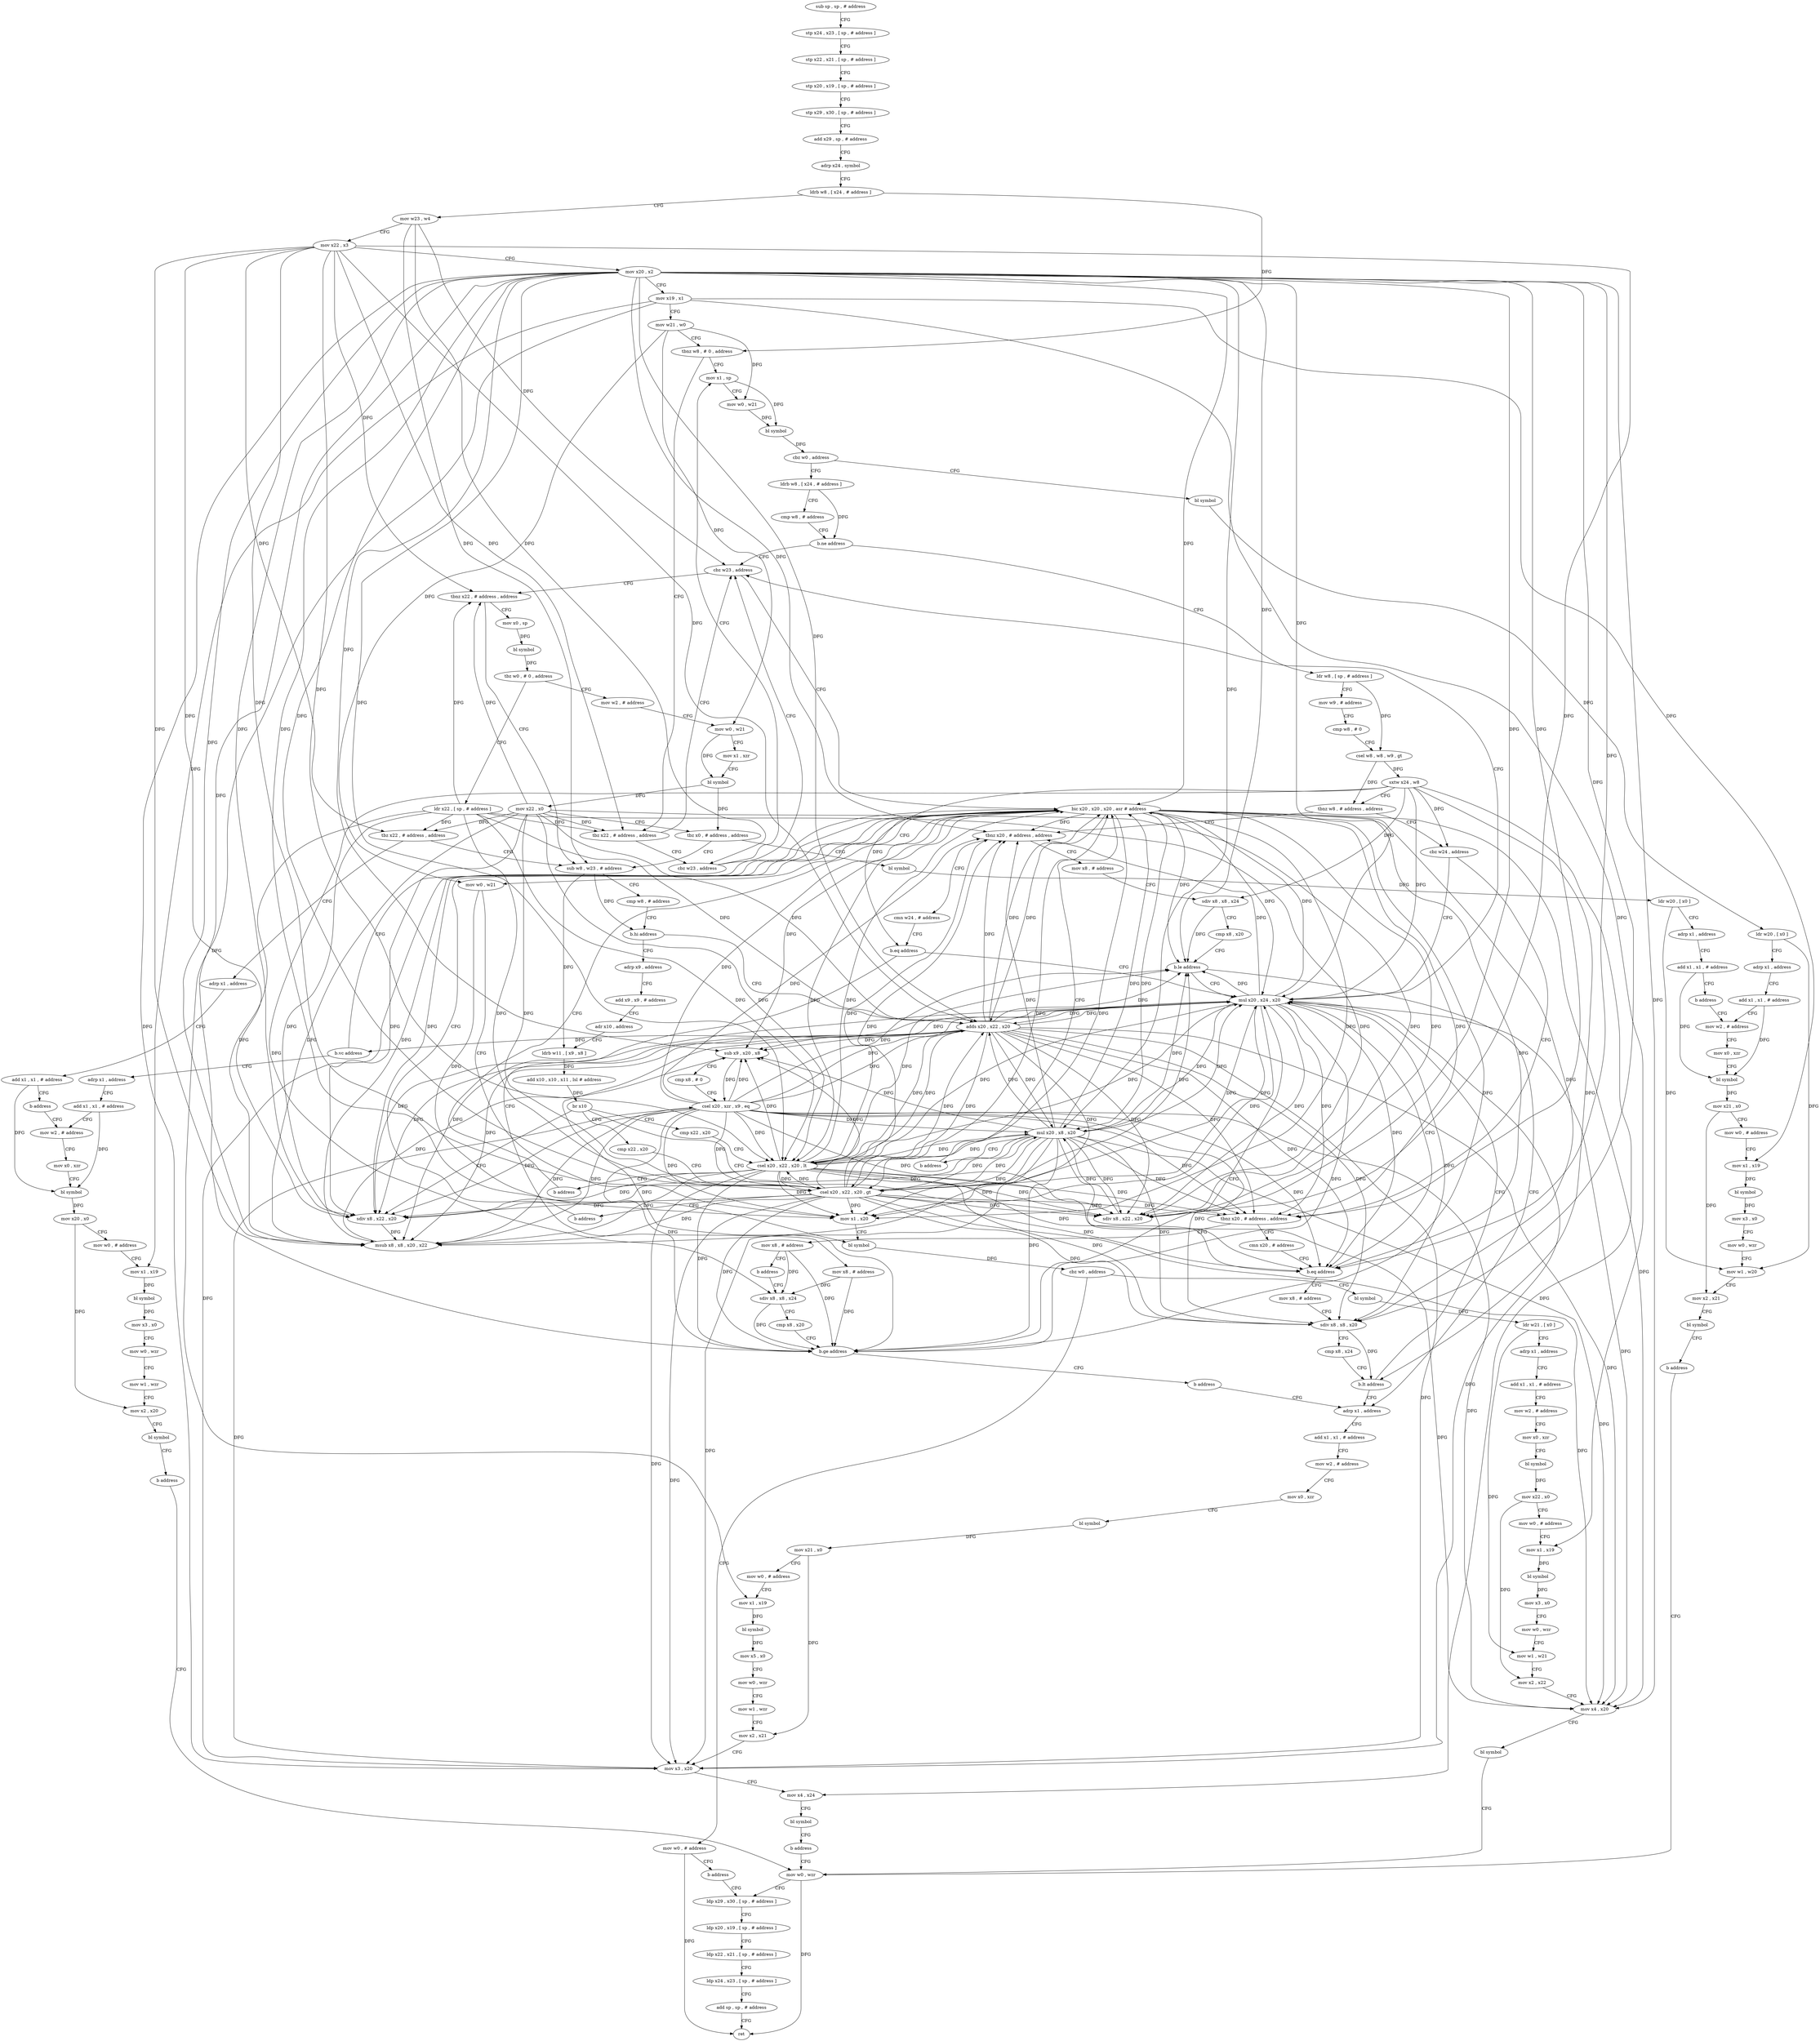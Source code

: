digraph "func" {
"4202184" [label = "sub sp , sp , # address" ]
"4202188" [label = "stp x24 , x23 , [ sp , # address ]" ]
"4202192" [label = "stp x22 , x21 , [ sp , # address ]" ]
"4202196" [label = "stp x20 , x19 , [ sp , # address ]" ]
"4202200" [label = "stp x29 , x30 , [ sp , # address ]" ]
"4202204" [label = "add x29 , sp , # address" ]
"4202208" [label = "adrp x24 , symbol" ]
"4202212" [label = "ldrb w8 , [ x24 , # address ]" ]
"4202216" [label = "mov w23 , w4" ]
"4202220" [label = "mov x22 , x3" ]
"4202224" [label = "mov x20 , x2" ]
"4202228" [label = "mov x19 , x1" ]
"4202232" [label = "mov w21 , w0" ]
"4202236" [label = "tbnz w8 , # 0 , address" ]
"4202248" [label = "mov x1 , sp" ]
"4202240" [label = "tbz x22 , # address , address" ]
"4202252" [label = "mov w0 , w21" ]
"4202256" [label = "bl symbol" ]
"4202260" [label = "cbz w0 , address" ]
"4202332" [label = "ldrb w8 , [ x24 , # address ]" ]
"4202264" [label = "bl symbol" ]
"4202444" [label = "cbz w23 , address" ]
"4202244" [label = "cbz w23 , address" ]
"4202336" [label = "cmp w8 , # address" ]
"4202340" [label = "b.ne address" ]
"4202344" [label = "ldr w8 , [ sp , # address ]" ]
"4202268" [label = "ldr w20 , [ x0 ]" ]
"4202272" [label = "adrp x1 , address" ]
"4202276" [label = "add x1 , x1 , # address" ]
"4202280" [label = "mov w2 , # address" ]
"4202688" [label = "bic x20 , x20 , x20 , asr # address" ]
"4202448" [label = "tbnz x22 , # address , address" ]
"4202348" [label = "mov w9 , # address" ]
"4202352" [label = "cmp w8 , # 0" ]
"4202356" [label = "csel w8 , w8 , w9 , gt" ]
"4202360" [label = "sxtw x24 , w8" ]
"4202364" [label = "tbnz w8 , # address , address" ]
"4202384" [label = "tbnz x20 , # address , address" ]
"4202368" [label = "cbz w24 , address" ]
"4202776" [label = "mov w0 , wzr" ]
"4202780" [label = "ldp x29 , x30 , [ sp , # address ]" ]
"4202692" [label = "mov w0 , w21" ]
"4202696" [label = "mov x1 , x20" ]
"4202700" [label = "bl symbol" ]
"4202704" [label = "cbz w0 , address" ]
"4202804" [label = "mov w0 , # address" ]
"4202708" [label = "bl symbol" ]
"4202500" [label = "mov x0 , sp" ]
"4202452" [label = "sub w8 , w23 , # address" ]
"4202812" [label = "mov x8 , # address" ]
"4202388" [label = "cmn w24 , # address" ]
"4202440" [label = "mul x20 , x24 , x20" ]
"4202372" [label = "tbnz x20 , # address , address" ]
"4202808" [label = "b address" ]
"4202712" [label = "ldr w21 , [ x0 ]" ]
"4202716" [label = "adrp x1 , address" ]
"4202720" [label = "add x1 , x1 , # address" ]
"4202724" [label = "mov w2 , # address" ]
"4202728" [label = "mov x0 , xzr" ]
"4202732" [label = "bl symbol" ]
"4202736" [label = "mov x22 , x0" ]
"4202740" [label = "mov w0 , # address" ]
"4202744" [label = "mov x1 , x19" ]
"4202748" [label = "bl symbol" ]
"4202752" [label = "mov x3 , x0" ]
"4202756" [label = "mov w0 , wzr" ]
"4202760" [label = "mov w1 , w21" ]
"4202764" [label = "mov x2 , x22" ]
"4202768" [label = "mov x4 , x20" ]
"4202772" [label = "bl symbol" ]
"4202504" [label = "bl symbol" ]
"4202508" [label = "tbz w0 , # 0 , address" ]
"4202532" [label = "mov w2 , # address" ]
"4202512" [label = "ldr x22 , [ sp , # address ]" ]
"4202456" [label = "cmp w8 , # address" ]
"4202460" [label = "b.hi address" ]
"4202620" [label = "adds x20 , x22 , x20" ]
"4202464" [label = "adrp x9 , address" ]
"4202816" [label = "sdiv x8 , x8 , x24" ]
"4202820" [label = "cmp x8 , x20" ]
"4202824" [label = "b.le address" ]
"4202828" [label = "adrp x1 , address" ]
"4202392" [label = "b.eq address" ]
"4202396" [label = "mov x8 , # address" ]
"4202416" [label = "cmn x20 , # address" ]
"4202376" [label = "mov x8 , # address" ]
"4202784" [label = "ldp x20 , x19 , [ sp , # address ]" ]
"4202788" [label = "ldp x22 , x21 , [ sp , # address ]" ]
"4202792" [label = "ldp x24 , x23 , [ sp , # address ]" ]
"4202796" [label = "add sp , sp , # address" ]
"4202800" [label = "ret" ]
"4202536" [label = "mov w0 , w21" ]
"4202540" [label = "mov x1 , xzr" ]
"4202544" [label = "bl symbol" ]
"4202548" [label = "mov x22 , x0" ]
"4202552" [label = "tbz x0 , # address , address" ]
"4202556" [label = "bl symbol" ]
"4202516" [label = "tbz x22 , # address , address" ]
"4202520" [label = "adrp x1 , address" ]
"4202624" [label = "b.vc address" ]
"4202628" [label = "adrp x1 , address" ]
"4202468" [label = "add x9 , x9 , # address" ]
"4202472" [label = "adr x10 , address" ]
"4202476" [label = "ldrb w11 , [ x9 , x8 ]" ]
"4202480" [label = "add x10 , x10 , x11 , lsl # address" ]
"4202484" [label = "br x10" ]
"4202488" [label = "cmp x22 , x20" ]
"4202576" [label = "cmp x22 , x20" ]
"4202588" [label = "sdiv x8 , x22 , x20" ]
"4202600" [label = "sdiv x8 , x22 , x20" ]
"4202832" [label = "add x1 , x1 , # address" ]
"4202836" [label = "mov w2 , # address" ]
"4202840" [label = "mov x0 , xzr" ]
"4202844" [label = "bl symbol" ]
"4202848" [label = "mov x21 , x0" ]
"4202852" [label = "mov w0 , # address" ]
"4202856" [label = "mov x1 , x19" ]
"4202860" [label = "bl symbol" ]
"4202864" [label = "mov x5 , x0" ]
"4202868" [label = "mov w0 , wzr" ]
"4202872" [label = "mov w1 , wzr" ]
"4202876" [label = "mov x2 , x21" ]
"4202880" [label = "mov x3 , x20" ]
"4202884" [label = "mov x4 , x24" ]
"4202888" [label = "bl symbol" ]
"4202892" [label = "b address" ]
"4202400" [label = "sdiv x8 , x8 , x24" ]
"4202420" [label = "b.eq address" ]
"4202424" [label = "mov x8 , # address" ]
"4202380" [label = "b address" ]
"4202560" [label = "ldr w20 , [ x0 ]" ]
"4202564" [label = "adrp x1 , address" ]
"4202568" [label = "add x1 , x1 , # address" ]
"4202572" [label = "b address" ]
"4202524" [label = "add x1 , x1 , # address" ]
"4202528" [label = "b address" ]
"4202636" [label = "mov w2 , # address" ]
"4202632" [label = "add x1 , x1 , # address" ]
"4202492" [label = "csel x20 , x22 , x20 , gt" ]
"4202496" [label = "b address" ]
"4202580" [label = "csel x20 , x22 , x20 , lt" ]
"4202584" [label = "b address" ]
"4202592" [label = "mul x20 , x8 , x20" ]
"4202596" [label = "b address" ]
"4202604" [label = "msub x8 , x8 , x20 , x22" ]
"4202608" [label = "sub x9 , x20 , x8" ]
"4202612" [label = "cmp x8 , # 0" ]
"4202616" [label = "csel x20 , xzr , x9 , eq" ]
"4202412" [label = "b address" ]
"4202428" [label = "sdiv x8 , x8 , x20" ]
"4202432" [label = "cmp x8 , x24" ]
"4202436" [label = "b.lt address" ]
"4202404" [label = "cmp x8 , x20" ]
"4202408" [label = "b.ge address" ]
"4202284" [label = "mov x0 , xzr" ]
"4202288" [label = "bl symbol" ]
"4202292" [label = "mov x21 , x0" ]
"4202296" [label = "mov w0 , # address" ]
"4202300" [label = "mov x1 , x19" ]
"4202304" [label = "bl symbol" ]
"4202308" [label = "mov x3 , x0" ]
"4202312" [label = "mov w0 , wzr" ]
"4202316" [label = "mov w1 , w20" ]
"4202320" [label = "mov x2 , x21" ]
"4202324" [label = "bl symbol" ]
"4202328" [label = "b address" ]
"4202640" [label = "mov x0 , xzr" ]
"4202644" [label = "bl symbol" ]
"4202648" [label = "mov x20 , x0" ]
"4202652" [label = "mov w0 , # address" ]
"4202656" [label = "mov x1 , x19" ]
"4202660" [label = "bl symbol" ]
"4202664" [label = "mov x3 , x0" ]
"4202668" [label = "mov w0 , wzr" ]
"4202672" [label = "mov w1 , wzr" ]
"4202676" [label = "mov x2 , x20" ]
"4202680" [label = "bl symbol" ]
"4202684" [label = "b address" ]
"4202184" -> "4202188" [ label = "CFG" ]
"4202188" -> "4202192" [ label = "CFG" ]
"4202192" -> "4202196" [ label = "CFG" ]
"4202196" -> "4202200" [ label = "CFG" ]
"4202200" -> "4202204" [ label = "CFG" ]
"4202204" -> "4202208" [ label = "CFG" ]
"4202208" -> "4202212" [ label = "CFG" ]
"4202212" -> "4202216" [ label = "CFG" ]
"4202212" -> "4202236" [ label = "DFG" ]
"4202216" -> "4202220" [ label = "CFG" ]
"4202216" -> "4202444" [ label = "DFG" ]
"4202216" -> "4202244" [ label = "DFG" ]
"4202216" -> "4202452" [ label = "DFG" ]
"4202220" -> "4202224" [ label = "CFG" ]
"4202220" -> "4202240" [ label = "DFG" ]
"4202220" -> "4202448" [ label = "DFG" ]
"4202220" -> "4202516" [ label = "DFG" ]
"4202220" -> "4202620" [ label = "DFG" ]
"4202220" -> "4202492" [ label = "DFG" ]
"4202220" -> "4202580" [ label = "DFG" ]
"4202220" -> "4202588" [ label = "DFG" ]
"4202220" -> "4202600" [ label = "DFG" ]
"4202220" -> "4202604" [ label = "DFG" ]
"4202224" -> "4202228" [ label = "CFG" ]
"4202224" -> "4202688" [ label = "DFG" ]
"4202224" -> "4202696" [ label = "DFG" ]
"4202224" -> "4202768" [ label = "DFG" ]
"4202224" -> "4202620" [ label = "DFG" ]
"4202224" -> "4202384" [ label = "DFG" ]
"4202224" -> "4202492" [ label = "DFG" ]
"4202224" -> "4202580" [ label = "DFG" ]
"4202224" -> "4202588" [ label = "DFG" ]
"4202224" -> "4202592" [ label = "DFG" ]
"4202224" -> "4202600" [ label = "DFG" ]
"4202224" -> "4202604" [ label = "DFG" ]
"4202224" -> "4202608" [ label = "DFG" ]
"4202224" -> "4202824" [ label = "DFG" ]
"4202224" -> "4202440" [ label = "DFG" ]
"4202224" -> "4202372" [ label = "DFG" ]
"4202224" -> "4202880" [ label = "DFG" ]
"4202224" -> "4202420" [ label = "DFG" ]
"4202224" -> "4202408" [ label = "DFG" ]
"4202224" -> "4202428" [ label = "DFG" ]
"4202228" -> "4202232" [ label = "CFG" ]
"4202228" -> "4202300" [ label = "DFG" ]
"4202228" -> "4202744" [ label = "DFG" ]
"4202228" -> "4202656" [ label = "DFG" ]
"4202228" -> "4202856" [ label = "DFG" ]
"4202232" -> "4202236" [ label = "CFG" ]
"4202232" -> "4202252" [ label = "DFG" ]
"4202232" -> "4202692" [ label = "DFG" ]
"4202232" -> "4202536" [ label = "DFG" ]
"4202236" -> "4202248" [ label = "CFG" ]
"4202236" -> "4202240" [ label = "CFG" ]
"4202248" -> "4202252" [ label = "CFG" ]
"4202248" -> "4202256" [ label = "DFG" ]
"4202240" -> "4202444" [ label = "CFG" ]
"4202240" -> "4202244" [ label = "CFG" ]
"4202252" -> "4202256" [ label = "DFG" ]
"4202256" -> "4202260" [ label = "DFG" ]
"4202260" -> "4202332" [ label = "CFG" ]
"4202260" -> "4202264" [ label = "CFG" ]
"4202332" -> "4202336" [ label = "CFG" ]
"4202332" -> "4202340" [ label = "DFG" ]
"4202264" -> "4202268" [ label = "DFG" ]
"4202444" -> "4202688" [ label = "CFG" ]
"4202444" -> "4202448" [ label = "CFG" ]
"4202244" -> "4202444" [ label = "CFG" ]
"4202244" -> "4202248" [ label = "CFG" ]
"4202336" -> "4202340" [ label = "CFG" ]
"4202340" -> "4202444" [ label = "CFG" ]
"4202340" -> "4202344" [ label = "CFG" ]
"4202344" -> "4202348" [ label = "CFG" ]
"4202344" -> "4202356" [ label = "DFG" ]
"4202268" -> "4202272" [ label = "CFG" ]
"4202268" -> "4202316" [ label = "DFG" ]
"4202272" -> "4202276" [ label = "CFG" ]
"4202276" -> "4202280" [ label = "CFG" ]
"4202276" -> "4202288" [ label = "DFG" ]
"4202280" -> "4202284" [ label = "CFG" ]
"4202688" -> "4202692" [ label = "CFG" ]
"4202688" -> "4202696" [ label = "DFG" ]
"4202688" -> "4202768" [ label = "DFG" ]
"4202688" -> "4202620" [ label = "DFG" ]
"4202688" -> "4202384" [ label = "DFG" ]
"4202688" -> "4202492" [ label = "DFG" ]
"4202688" -> "4202580" [ label = "DFG" ]
"4202688" -> "4202588" [ label = "DFG" ]
"4202688" -> "4202592" [ label = "DFG" ]
"4202688" -> "4202600" [ label = "DFG" ]
"4202688" -> "4202604" [ label = "DFG" ]
"4202688" -> "4202608" [ label = "DFG" ]
"4202688" -> "4202824" [ label = "DFG" ]
"4202688" -> "4202440" [ label = "DFG" ]
"4202688" -> "4202372" [ label = "DFG" ]
"4202688" -> "4202880" [ label = "DFG" ]
"4202688" -> "4202420" [ label = "DFG" ]
"4202688" -> "4202408" [ label = "DFG" ]
"4202688" -> "4202428" [ label = "DFG" ]
"4202448" -> "4202500" [ label = "CFG" ]
"4202448" -> "4202452" [ label = "CFG" ]
"4202348" -> "4202352" [ label = "CFG" ]
"4202352" -> "4202356" [ label = "CFG" ]
"4202356" -> "4202360" [ label = "DFG" ]
"4202356" -> "4202364" [ label = "DFG" ]
"4202360" -> "4202364" [ label = "CFG" ]
"4202360" -> "4202368" [ label = "DFG" ]
"4202360" -> "4202816" [ label = "DFG" ]
"4202360" -> "4202392" [ label = "DFG" ]
"4202360" -> "4202440" [ label = "DFG" ]
"4202360" -> "4202884" [ label = "DFG" ]
"4202360" -> "4202400" [ label = "DFG" ]
"4202360" -> "4202436" [ label = "DFG" ]
"4202364" -> "4202384" [ label = "CFG" ]
"4202364" -> "4202368" [ label = "CFG" ]
"4202384" -> "4202812" [ label = "CFG" ]
"4202384" -> "4202388" [ label = "CFG" ]
"4202368" -> "4202440" [ label = "CFG" ]
"4202368" -> "4202372" [ label = "CFG" ]
"4202776" -> "4202780" [ label = "CFG" ]
"4202776" -> "4202800" [ label = "DFG" ]
"4202780" -> "4202784" [ label = "CFG" ]
"4202692" -> "4202696" [ label = "CFG" ]
"4202692" -> "4202700" [ label = "DFG" ]
"4202696" -> "4202700" [ label = "CFG" ]
"4202700" -> "4202704" [ label = "DFG" ]
"4202704" -> "4202804" [ label = "CFG" ]
"4202704" -> "4202708" [ label = "CFG" ]
"4202804" -> "4202808" [ label = "CFG" ]
"4202804" -> "4202800" [ label = "DFG" ]
"4202708" -> "4202712" [ label = "DFG" ]
"4202500" -> "4202504" [ label = "DFG" ]
"4202452" -> "4202456" [ label = "CFG" ]
"4202452" -> "4202460" [ label = "DFG" ]
"4202452" -> "4202476" [ label = "DFG" ]
"4202812" -> "4202816" [ label = "CFG" ]
"4202388" -> "4202392" [ label = "CFG" ]
"4202440" -> "4202444" [ label = "CFG" ]
"4202440" -> "4202688" [ label = "DFG" ]
"4202440" -> "4202696" [ label = "DFG" ]
"4202440" -> "4202768" [ label = "DFG" ]
"4202440" -> "4202620" [ label = "DFG" ]
"4202440" -> "4202384" [ label = "DFG" ]
"4202440" -> "4202492" [ label = "DFG" ]
"4202440" -> "4202580" [ label = "DFG" ]
"4202440" -> "4202588" [ label = "DFG" ]
"4202440" -> "4202592" [ label = "DFG" ]
"4202440" -> "4202600" [ label = "DFG" ]
"4202440" -> "4202604" [ label = "DFG" ]
"4202440" -> "4202824" [ label = "DFG" ]
"4202440" -> "4202608" [ label = "DFG" ]
"4202440" -> "4202372" [ label = "DFG" ]
"4202440" -> "4202880" [ label = "DFG" ]
"4202440" -> "4202420" [ label = "DFG" ]
"4202440" -> "4202408" [ label = "DFG" ]
"4202440" -> "4202428" [ label = "DFG" ]
"4202372" -> "4202416" [ label = "CFG" ]
"4202372" -> "4202376" [ label = "CFG" ]
"4202808" -> "4202780" [ label = "CFG" ]
"4202712" -> "4202716" [ label = "CFG" ]
"4202712" -> "4202760" [ label = "DFG" ]
"4202716" -> "4202720" [ label = "CFG" ]
"4202720" -> "4202724" [ label = "CFG" ]
"4202724" -> "4202728" [ label = "CFG" ]
"4202728" -> "4202732" [ label = "CFG" ]
"4202732" -> "4202736" [ label = "DFG" ]
"4202736" -> "4202740" [ label = "CFG" ]
"4202736" -> "4202764" [ label = "DFG" ]
"4202740" -> "4202744" [ label = "CFG" ]
"4202744" -> "4202748" [ label = "DFG" ]
"4202748" -> "4202752" [ label = "DFG" ]
"4202752" -> "4202756" [ label = "CFG" ]
"4202756" -> "4202760" [ label = "CFG" ]
"4202760" -> "4202764" [ label = "CFG" ]
"4202764" -> "4202768" [ label = "CFG" ]
"4202768" -> "4202772" [ label = "CFG" ]
"4202772" -> "4202776" [ label = "CFG" ]
"4202504" -> "4202508" [ label = "DFG" ]
"4202508" -> "4202532" [ label = "CFG" ]
"4202508" -> "4202512" [ label = "CFG" ]
"4202532" -> "4202536" [ label = "CFG" ]
"4202512" -> "4202516" [ label = "DFG" ]
"4202512" -> "4202240" [ label = "DFG" ]
"4202512" -> "4202448" [ label = "DFG" ]
"4202512" -> "4202620" [ label = "DFG" ]
"4202512" -> "4202492" [ label = "DFG" ]
"4202512" -> "4202580" [ label = "DFG" ]
"4202512" -> "4202588" [ label = "DFG" ]
"4202512" -> "4202600" [ label = "DFG" ]
"4202512" -> "4202604" [ label = "DFG" ]
"4202456" -> "4202460" [ label = "CFG" ]
"4202460" -> "4202620" [ label = "CFG" ]
"4202460" -> "4202464" [ label = "CFG" ]
"4202620" -> "4202624" [ label = "DFG" ]
"4202620" -> "4202688" [ label = "DFG" ]
"4202620" -> "4202696" [ label = "DFG" ]
"4202620" -> "4202768" [ label = "DFG" ]
"4202620" -> "4202384" [ label = "DFG" ]
"4202620" -> "4202492" [ label = "DFG" ]
"4202620" -> "4202580" [ label = "DFG" ]
"4202620" -> "4202588" [ label = "DFG" ]
"4202620" -> "4202592" [ label = "DFG" ]
"4202620" -> "4202600" [ label = "DFG" ]
"4202620" -> "4202604" [ label = "DFG" ]
"4202620" -> "4202608" [ label = "DFG" ]
"4202620" -> "4202824" [ label = "DFG" ]
"4202620" -> "4202440" [ label = "DFG" ]
"4202620" -> "4202372" [ label = "DFG" ]
"4202620" -> "4202880" [ label = "DFG" ]
"4202620" -> "4202420" [ label = "DFG" ]
"4202620" -> "4202408" [ label = "DFG" ]
"4202620" -> "4202428" [ label = "DFG" ]
"4202464" -> "4202468" [ label = "CFG" ]
"4202816" -> "4202820" [ label = "CFG" ]
"4202816" -> "4202824" [ label = "DFG" ]
"4202820" -> "4202824" [ label = "CFG" ]
"4202824" -> "4202440" [ label = "CFG" ]
"4202824" -> "4202828" [ label = "CFG" ]
"4202828" -> "4202832" [ label = "CFG" ]
"4202392" -> "4202440" [ label = "CFG" ]
"4202392" -> "4202396" [ label = "CFG" ]
"4202396" -> "4202400" [ label = "DFG" ]
"4202396" -> "4202408" [ label = "DFG" ]
"4202416" -> "4202420" [ label = "CFG" ]
"4202376" -> "4202380" [ label = "CFG" ]
"4202376" -> "4202400" [ label = "DFG" ]
"4202376" -> "4202408" [ label = "DFG" ]
"4202784" -> "4202788" [ label = "CFG" ]
"4202788" -> "4202792" [ label = "CFG" ]
"4202792" -> "4202796" [ label = "CFG" ]
"4202796" -> "4202800" [ label = "CFG" ]
"4202536" -> "4202540" [ label = "CFG" ]
"4202536" -> "4202544" [ label = "DFG" ]
"4202540" -> "4202544" [ label = "CFG" ]
"4202544" -> "4202548" [ label = "DFG" ]
"4202544" -> "4202552" [ label = "DFG" ]
"4202548" -> "4202552" [ label = "CFG" ]
"4202548" -> "4202240" [ label = "DFG" ]
"4202548" -> "4202448" [ label = "DFG" ]
"4202548" -> "4202516" [ label = "DFG" ]
"4202548" -> "4202620" [ label = "DFG" ]
"4202548" -> "4202492" [ label = "DFG" ]
"4202548" -> "4202580" [ label = "DFG" ]
"4202548" -> "4202588" [ label = "DFG" ]
"4202548" -> "4202600" [ label = "DFG" ]
"4202548" -> "4202604" [ label = "DFG" ]
"4202552" -> "4202452" [ label = "CFG" ]
"4202552" -> "4202556" [ label = "CFG" ]
"4202556" -> "4202560" [ label = "DFG" ]
"4202516" -> "4202452" [ label = "CFG" ]
"4202516" -> "4202520" [ label = "CFG" ]
"4202520" -> "4202524" [ label = "CFG" ]
"4202624" -> "4202688" [ label = "CFG" ]
"4202624" -> "4202628" [ label = "CFG" ]
"4202628" -> "4202632" [ label = "CFG" ]
"4202468" -> "4202472" [ label = "CFG" ]
"4202472" -> "4202476" [ label = "CFG" ]
"4202476" -> "4202480" [ label = "DFG" ]
"4202480" -> "4202484" [ label = "DFG" ]
"4202484" -> "4202488" [ label = "CFG" ]
"4202484" -> "4202576" [ label = "CFG" ]
"4202484" -> "4202588" [ label = "CFG" ]
"4202484" -> "4202600" [ label = "CFG" ]
"4202488" -> "4202492" [ label = "CFG" ]
"4202576" -> "4202580" [ label = "CFG" ]
"4202588" -> "4202592" [ label = "DFG" ]
"4202600" -> "4202604" [ label = "DFG" ]
"4202832" -> "4202836" [ label = "CFG" ]
"4202836" -> "4202840" [ label = "CFG" ]
"4202840" -> "4202844" [ label = "CFG" ]
"4202844" -> "4202848" [ label = "DFG" ]
"4202848" -> "4202852" [ label = "CFG" ]
"4202848" -> "4202876" [ label = "DFG" ]
"4202852" -> "4202856" [ label = "CFG" ]
"4202856" -> "4202860" [ label = "DFG" ]
"4202860" -> "4202864" [ label = "DFG" ]
"4202864" -> "4202868" [ label = "CFG" ]
"4202868" -> "4202872" [ label = "CFG" ]
"4202872" -> "4202876" [ label = "CFG" ]
"4202876" -> "4202880" [ label = "CFG" ]
"4202880" -> "4202884" [ label = "CFG" ]
"4202884" -> "4202888" [ label = "CFG" ]
"4202888" -> "4202892" [ label = "CFG" ]
"4202892" -> "4202776" [ label = "CFG" ]
"4202400" -> "4202404" [ label = "CFG" ]
"4202400" -> "4202408" [ label = "DFG" ]
"4202420" -> "4202440" [ label = "CFG" ]
"4202420" -> "4202424" [ label = "CFG" ]
"4202424" -> "4202428" [ label = "CFG" ]
"4202380" -> "4202400" [ label = "CFG" ]
"4202560" -> "4202564" [ label = "CFG" ]
"4202560" -> "4202316" [ label = "DFG" ]
"4202564" -> "4202568" [ label = "CFG" ]
"4202568" -> "4202572" [ label = "CFG" ]
"4202568" -> "4202288" [ label = "DFG" ]
"4202572" -> "4202280" [ label = "CFG" ]
"4202524" -> "4202528" [ label = "CFG" ]
"4202524" -> "4202644" [ label = "DFG" ]
"4202528" -> "4202636" [ label = "CFG" ]
"4202636" -> "4202640" [ label = "CFG" ]
"4202632" -> "4202636" [ label = "CFG" ]
"4202632" -> "4202644" [ label = "DFG" ]
"4202492" -> "4202496" [ label = "CFG" ]
"4202492" -> "4202688" [ label = "DFG" ]
"4202492" -> "4202696" [ label = "DFG" ]
"4202492" -> "4202768" [ label = "DFG" ]
"4202492" -> "4202620" [ label = "DFG" ]
"4202492" -> "4202384" [ label = "DFG" ]
"4202492" -> "4202580" [ label = "DFG" ]
"4202492" -> "4202588" [ label = "DFG" ]
"4202492" -> "4202592" [ label = "DFG" ]
"4202492" -> "4202600" [ label = "DFG" ]
"4202492" -> "4202604" [ label = "DFG" ]
"4202492" -> "4202824" [ label = "DFG" ]
"4202492" -> "4202440" [ label = "DFG" ]
"4202492" -> "4202372" [ label = "DFG" ]
"4202492" -> "4202608" [ label = "DFG" ]
"4202492" -> "4202880" [ label = "DFG" ]
"4202492" -> "4202420" [ label = "DFG" ]
"4202492" -> "4202408" [ label = "DFG" ]
"4202492" -> "4202428" [ label = "DFG" ]
"4202496" -> "4202688" [ label = "CFG" ]
"4202580" -> "4202584" [ label = "CFG" ]
"4202580" -> "4202688" [ label = "DFG" ]
"4202580" -> "4202696" [ label = "DFG" ]
"4202580" -> "4202768" [ label = "DFG" ]
"4202580" -> "4202620" [ label = "DFG" ]
"4202580" -> "4202384" [ label = "DFG" ]
"4202580" -> "4202492" [ label = "DFG" ]
"4202580" -> "4202588" [ label = "DFG" ]
"4202580" -> "4202592" [ label = "DFG" ]
"4202580" -> "4202600" [ label = "DFG" ]
"4202580" -> "4202604" [ label = "DFG" ]
"4202580" -> "4202824" [ label = "DFG" ]
"4202580" -> "4202440" [ label = "DFG" ]
"4202580" -> "4202372" [ label = "DFG" ]
"4202580" -> "4202608" [ label = "DFG" ]
"4202580" -> "4202880" [ label = "DFG" ]
"4202580" -> "4202420" [ label = "DFG" ]
"4202580" -> "4202408" [ label = "DFG" ]
"4202580" -> "4202428" [ label = "DFG" ]
"4202584" -> "4202688" [ label = "CFG" ]
"4202592" -> "4202596" [ label = "CFG" ]
"4202592" -> "4202688" [ label = "DFG" ]
"4202592" -> "4202696" [ label = "DFG" ]
"4202592" -> "4202768" [ label = "DFG" ]
"4202592" -> "4202620" [ label = "DFG" ]
"4202592" -> "4202384" [ label = "DFG" ]
"4202592" -> "4202492" [ label = "DFG" ]
"4202592" -> "4202580" [ label = "DFG" ]
"4202592" -> "4202588" [ label = "DFG" ]
"4202592" -> "4202600" [ label = "DFG" ]
"4202592" -> "4202604" [ label = "DFG" ]
"4202592" -> "4202608" [ label = "DFG" ]
"4202592" -> "4202824" [ label = "DFG" ]
"4202592" -> "4202440" [ label = "DFG" ]
"4202592" -> "4202372" [ label = "DFG" ]
"4202592" -> "4202880" [ label = "DFG" ]
"4202592" -> "4202420" [ label = "DFG" ]
"4202592" -> "4202408" [ label = "DFG" ]
"4202592" -> "4202428" [ label = "DFG" ]
"4202596" -> "4202688" [ label = "CFG" ]
"4202604" -> "4202608" [ label = "DFG" ]
"4202604" -> "4202616" [ label = "DFG" ]
"4202608" -> "4202612" [ label = "CFG" ]
"4202608" -> "4202616" [ label = "DFG" ]
"4202612" -> "4202616" [ label = "CFG" ]
"4202616" -> "4202620" [ label = "DFG" ]
"4202616" -> "4202688" [ label = "DFG" ]
"4202616" -> "4202696" [ label = "DFG" ]
"4202616" -> "4202768" [ label = "DFG" ]
"4202616" -> "4202384" [ label = "DFG" ]
"4202616" -> "4202492" [ label = "DFG" ]
"4202616" -> "4202580" [ label = "DFG" ]
"4202616" -> "4202588" [ label = "DFG" ]
"4202616" -> "4202592" [ label = "DFG" ]
"4202616" -> "4202600" [ label = "DFG" ]
"4202616" -> "4202604" [ label = "DFG" ]
"4202616" -> "4202824" [ label = "DFG" ]
"4202616" -> "4202440" [ label = "DFG" ]
"4202616" -> "4202372" [ label = "DFG" ]
"4202616" -> "4202608" [ label = "DFG" ]
"4202616" -> "4202880" [ label = "DFG" ]
"4202616" -> "4202420" [ label = "DFG" ]
"4202616" -> "4202408" [ label = "DFG" ]
"4202616" -> "4202428" [ label = "DFG" ]
"4202412" -> "4202828" [ label = "CFG" ]
"4202428" -> "4202432" [ label = "CFG" ]
"4202428" -> "4202436" [ label = "DFG" ]
"4202432" -> "4202436" [ label = "CFG" ]
"4202436" -> "4202828" [ label = "CFG" ]
"4202436" -> "4202440" [ label = "CFG" ]
"4202404" -> "4202408" [ label = "CFG" ]
"4202408" -> "4202440" [ label = "CFG" ]
"4202408" -> "4202412" [ label = "CFG" ]
"4202284" -> "4202288" [ label = "CFG" ]
"4202288" -> "4202292" [ label = "DFG" ]
"4202292" -> "4202296" [ label = "CFG" ]
"4202292" -> "4202320" [ label = "DFG" ]
"4202296" -> "4202300" [ label = "CFG" ]
"4202300" -> "4202304" [ label = "DFG" ]
"4202304" -> "4202308" [ label = "DFG" ]
"4202308" -> "4202312" [ label = "CFG" ]
"4202312" -> "4202316" [ label = "CFG" ]
"4202316" -> "4202320" [ label = "CFG" ]
"4202320" -> "4202324" [ label = "CFG" ]
"4202324" -> "4202328" [ label = "CFG" ]
"4202328" -> "4202776" [ label = "CFG" ]
"4202640" -> "4202644" [ label = "CFG" ]
"4202644" -> "4202648" [ label = "DFG" ]
"4202648" -> "4202652" [ label = "CFG" ]
"4202648" -> "4202676" [ label = "DFG" ]
"4202652" -> "4202656" [ label = "CFG" ]
"4202656" -> "4202660" [ label = "DFG" ]
"4202660" -> "4202664" [ label = "DFG" ]
"4202664" -> "4202668" [ label = "CFG" ]
"4202668" -> "4202672" [ label = "CFG" ]
"4202672" -> "4202676" [ label = "CFG" ]
"4202676" -> "4202680" [ label = "CFG" ]
"4202680" -> "4202684" [ label = "CFG" ]
"4202684" -> "4202776" [ label = "CFG" ]
}
